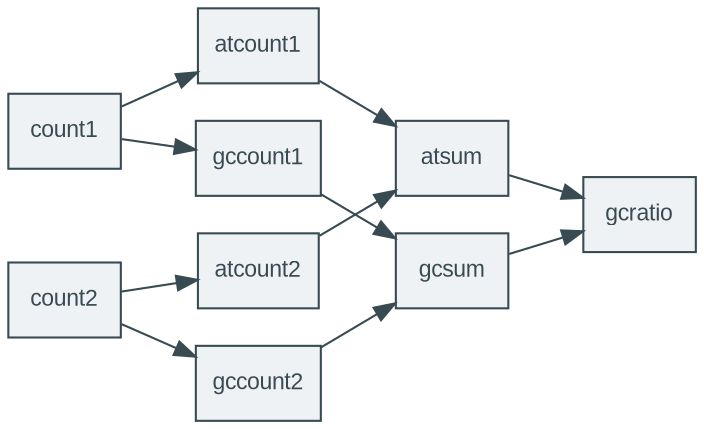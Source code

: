 digraph "gc_ratio_wf" {
  rankdir=LR;
  graph [fontname="Arial",fontsize=13,color="#384A52",fontcolor="#384A52"];
  node  [fontname="Arial",fontsize=11,color="#384A52",fontcolor="#384A52",fillcolor="#EFF2F5",shape=box,style=filled];
  edge  [fontname="Arial",fontsize=9, color="#384A52",fontcolor="#384A52"];
  "atcount1" [shape=box];
  "atcount2" [shape=box];
  "atsum" [shape=box];
  "count1" [shape=box];
  "count2" [shape=box];
  "gccount1" [shape=box];
  "gccount2" [shape=box];
  "gcratio" [shape=box];
  "gcsum" [shape=box];
  "atcount1" -> "atsum" [taillabel="", headlabel=""];
  "atcount2" -> "atsum" [taillabel="", headlabel=""];
  "atsum" -> "gcratio" [taillabel="", headlabel=""];
  "count1" -> "gccount1" [taillabel="", headlabel=""];
  "count1" -> "atcount1" [taillabel="", headlabel=""];
  "count2" -> "gccount2" [taillabel="", headlabel=""];
  "count2" -> "atcount2" [taillabel="", headlabel=""];
  "gccount1" -> "gcsum" [taillabel="", headlabel=""];
  "gccount2" -> "gcsum" [taillabel="", headlabel=""];
  "gcsum" -> "gcratio" [taillabel="", headlabel=""];
}
